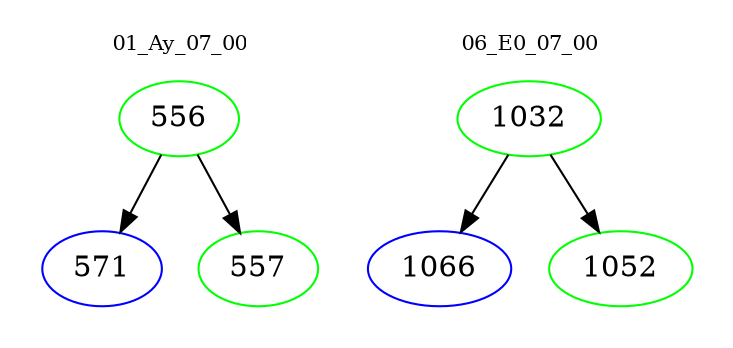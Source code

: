 digraph{
subgraph cluster_0 {
color = white
label = "01_Ay_07_00";
fontsize=10;
T0_556 [label="556", color="green"]
T0_556 -> T0_571 [color="black"]
T0_571 [label="571", color="blue"]
T0_556 -> T0_557 [color="black"]
T0_557 [label="557", color="green"]
}
subgraph cluster_1 {
color = white
label = "06_E0_07_00";
fontsize=10;
T1_1032 [label="1032", color="green"]
T1_1032 -> T1_1066 [color="black"]
T1_1066 [label="1066", color="blue"]
T1_1032 -> T1_1052 [color="black"]
T1_1052 [label="1052", color="green"]
}
}
